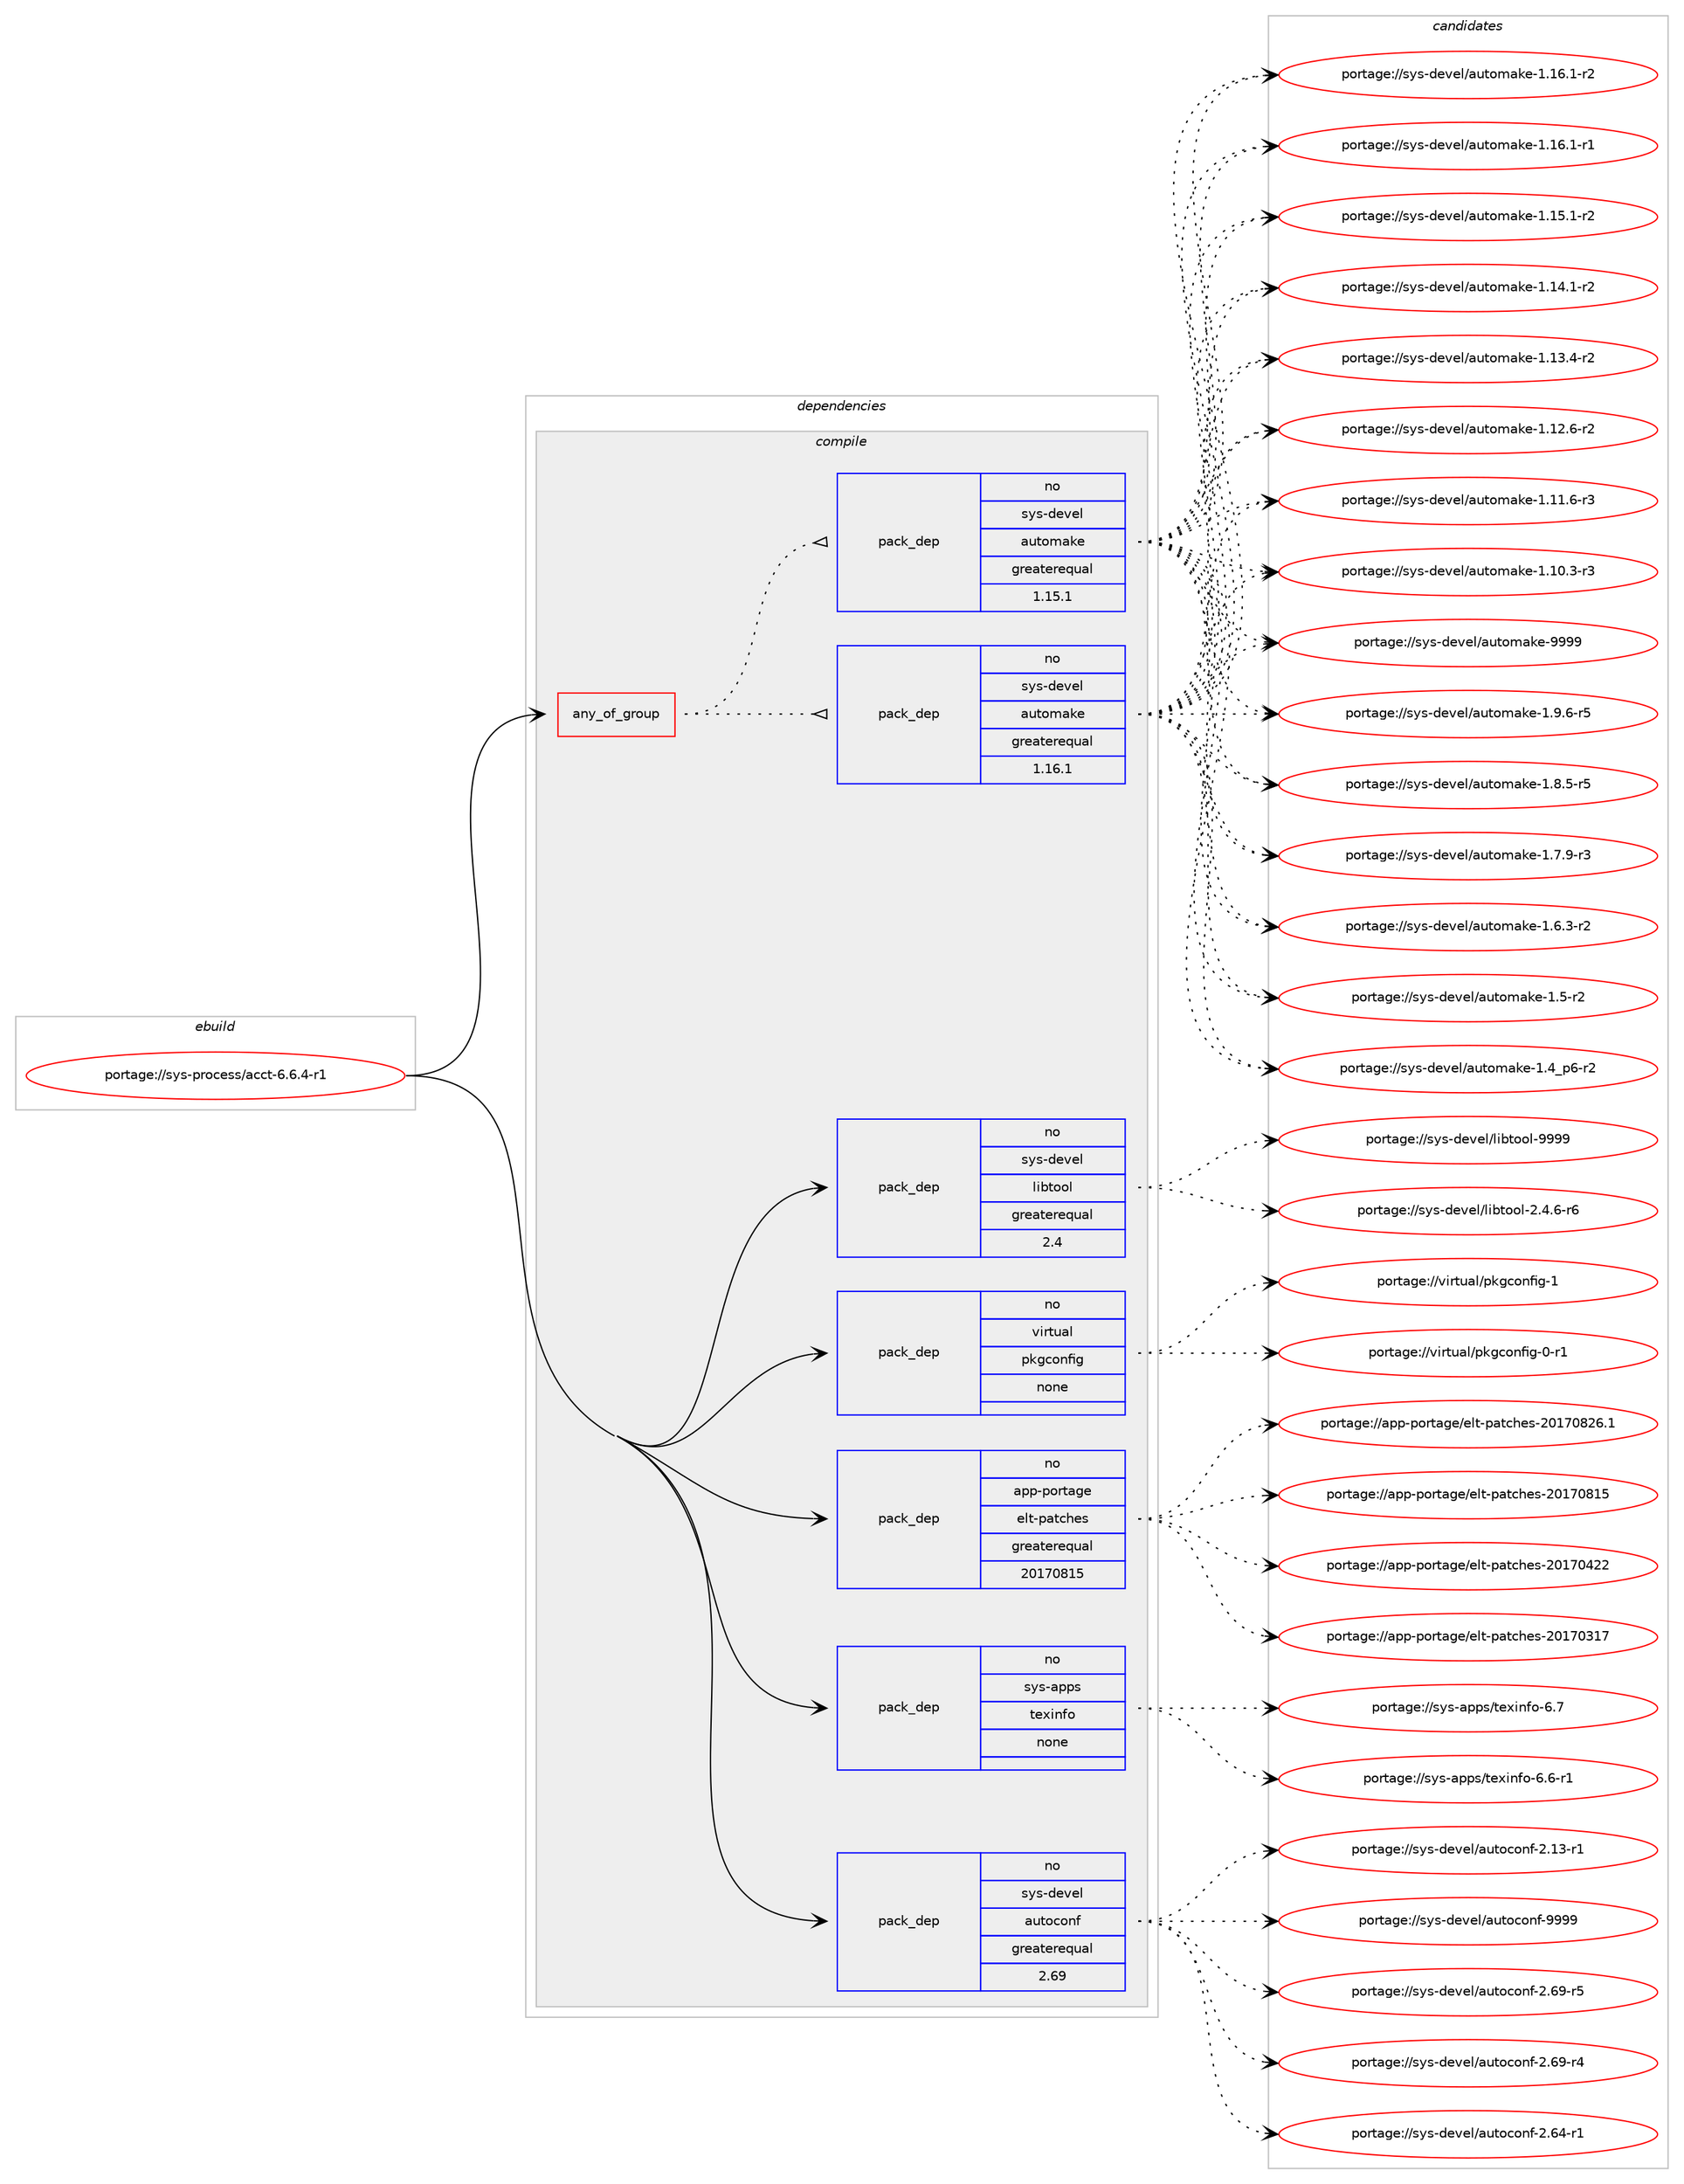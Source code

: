 digraph prolog {

# *************
# Graph options
# *************

newrank=true;
concentrate=true;
compound=true;
graph [rankdir=LR,fontname=Helvetica,fontsize=10,ranksep=1.5];#, ranksep=2.5, nodesep=0.2];
edge  [arrowhead=vee];
node  [fontname=Helvetica,fontsize=10];

# **********
# The ebuild
# **********

subgraph cluster_leftcol {
color=gray;
rank=same;
label=<<i>ebuild</i>>;
id [label="portage://sys-process/acct-6.6.4-r1", color=red, width=4, href="../sys-process/acct-6.6.4-r1.svg"];
}

# ****************
# The dependencies
# ****************

subgraph cluster_midcol {
color=gray;
label=<<i>dependencies</i>>;
subgraph cluster_compile {
fillcolor="#eeeeee";
style=filled;
label=<<i>compile</i>>;
subgraph any573 {
dependency21303 [label=<<TABLE BORDER="0" CELLBORDER="1" CELLSPACING="0" CELLPADDING="4"><TR><TD CELLPADDING="10">any_of_group</TD></TR></TABLE>>, shape=none, color=red];subgraph pack17633 {
dependency21304 [label=<<TABLE BORDER="0" CELLBORDER="1" CELLSPACING="0" CELLPADDING="4" WIDTH="220"><TR><TD ROWSPAN="6" CELLPADDING="30">pack_dep</TD></TR><TR><TD WIDTH="110">no</TD></TR><TR><TD>sys-devel</TD></TR><TR><TD>automake</TD></TR><TR><TD>greaterequal</TD></TR><TR><TD>1.16.1</TD></TR></TABLE>>, shape=none, color=blue];
}
dependency21303:e -> dependency21304:w [weight=20,style="dotted",arrowhead="oinv"];
subgraph pack17634 {
dependency21305 [label=<<TABLE BORDER="0" CELLBORDER="1" CELLSPACING="0" CELLPADDING="4" WIDTH="220"><TR><TD ROWSPAN="6" CELLPADDING="30">pack_dep</TD></TR><TR><TD WIDTH="110">no</TD></TR><TR><TD>sys-devel</TD></TR><TR><TD>automake</TD></TR><TR><TD>greaterequal</TD></TR><TR><TD>1.15.1</TD></TR></TABLE>>, shape=none, color=blue];
}
dependency21303:e -> dependency21305:w [weight=20,style="dotted",arrowhead="oinv"];
}
id:e -> dependency21303:w [weight=20,style="solid",arrowhead="vee"];
subgraph pack17635 {
dependency21306 [label=<<TABLE BORDER="0" CELLBORDER="1" CELLSPACING="0" CELLPADDING="4" WIDTH="220"><TR><TD ROWSPAN="6" CELLPADDING="30">pack_dep</TD></TR><TR><TD WIDTH="110">no</TD></TR><TR><TD>app-portage</TD></TR><TR><TD>elt-patches</TD></TR><TR><TD>greaterequal</TD></TR><TR><TD>20170815</TD></TR></TABLE>>, shape=none, color=blue];
}
id:e -> dependency21306:w [weight=20,style="solid",arrowhead="vee"];
subgraph pack17636 {
dependency21307 [label=<<TABLE BORDER="0" CELLBORDER="1" CELLSPACING="0" CELLPADDING="4" WIDTH="220"><TR><TD ROWSPAN="6" CELLPADDING="30">pack_dep</TD></TR><TR><TD WIDTH="110">no</TD></TR><TR><TD>sys-apps</TD></TR><TR><TD>texinfo</TD></TR><TR><TD>none</TD></TR><TR><TD></TD></TR></TABLE>>, shape=none, color=blue];
}
id:e -> dependency21307:w [weight=20,style="solid",arrowhead="vee"];
subgraph pack17637 {
dependency21308 [label=<<TABLE BORDER="0" CELLBORDER="1" CELLSPACING="0" CELLPADDING="4" WIDTH="220"><TR><TD ROWSPAN="6" CELLPADDING="30">pack_dep</TD></TR><TR><TD WIDTH="110">no</TD></TR><TR><TD>sys-devel</TD></TR><TR><TD>autoconf</TD></TR><TR><TD>greaterequal</TD></TR><TR><TD>2.69</TD></TR></TABLE>>, shape=none, color=blue];
}
id:e -> dependency21308:w [weight=20,style="solid",arrowhead="vee"];
subgraph pack17638 {
dependency21309 [label=<<TABLE BORDER="0" CELLBORDER="1" CELLSPACING="0" CELLPADDING="4" WIDTH="220"><TR><TD ROWSPAN="6" CELLPADDING="30">pack_dep</TD></TR><TR><TD WIDTH="110">no</TD></TR><TR><TD>sys-devel</TD></TR><TR><TD>libtool</TD></TR><TR><TD>greaterequal</TD></TR><TR><TD>2.4</TD></TR></TABLE>>, shape=none, color=blue];
}
id:e -> dependency21309:w [weight=20,style="solid",arrowhead="vee"];
subgraph pack17639 {
dependency21310 [label=<<TABLE BORDER="0" CELLBORDER="1" CELLSPACING="0" CELLPADDING="4" WIDTH="220"><TR><TD ROWSPAN="6" CELLPADDING="30">pack_dep</TD></TR><TR><TD WIDTH="110">no</TD></TR><TR><TD>virtual</TD></TR><TR><TD>pkgconfig</TD></TR><TR><TD>none</TD></TR><TR><TD></TD></TR></TABLE>>, shape=none, color=blue];
}
id:e -> dependency21310:w [weight=20,style="solid",arrowhead="vee"];
}
subgraph cluster_compileandrun {
fillcolor="#eeeeee";
style=filled;
label=<<i>compile and run</i>>;
}
subgraph cluster_run {
fillcolor="#eeeeee";
style=filled;
label=<<i>run</i>>;
}
}

# **************
# The candidates
# **************

subgraph cluster_choices {
rank=same;
color=gray;
label=<<i>candidates</i>>;

subgraph choice17633 {
color=black;
nodesep=1;
choice115121115451001011181011084797117116111109971071014557575757 [label="portage://sys-devel/automake-9999", color=red, width=4,href="../sys-devel/automake-9999.svg"];
choice115121115451001011181011084797117116111109971071014549465746544511453 [label="portage://sys-devel/automake-1.9.6-r5", color=red, width=4,href="../sys-devel/automake-1.9.6-r5.svg"];
choice115121115451001011181011084797117116111109971071014549465646534511453 [label="portage://sys-devel/automake-1.8.5-r5", color=red, width=4,href="../sys-devel/automake-1.8.5-r5.svg"];
choice115121115451001011181011084797117116111109971071014549465546574511451 [label="portage://sys-devel/automake-1.7.9-r3", color=red, width=4,href="../sys-devel/automake-1.7.9-r3.svg"];
choice115121115451001011181011084797117116111109971071014549465446514511450 [label="portage://sys-devel/automake-1.6.3-r2", color=red, width=4,href="../sys-devel/automake-1.6.3-r2.svg"];
choice11512111545100101118101108479711711611110997107101454946534511450 [label="portage://sys-devel/automake-1.5-r2", color=red, width=4,href="../sys-devel/automake-1.5-r2.svg"];
choice115121115451001011181011084797117116111109971071014549465295112544511450 [label="portage://sys-devel/automake-1.4_p6-r2", color=red, width=4,href="../sys-devel/automake-1.4_p6-r2.svg"];
choice11512111545100101118101108479711711611110997107101454946495446494511450 [label="portage://sys-devel/automake-1.16.1-r2", color=red, width=4,href="../sys-devel/automake-1.16.1-r2.svg"];
choice11512111545100101118101108479711711611110997107101454946495446494511449 [label="portage://sys-devel/automake-1.16.1-r1", color=red, width=4,href="../sys-devel/automake-1.16.1-r1.svg"];
choice11512111545100101118101108479711711611110997107101454946495346494511450 [label="portage://sys-devel/automake-1.15.1-r2", color=red, width=4,href="../sys-devel/automake-1.15.1-r2.svg"];
choice11512111545100101118101108479711711611110997107101454946495246494511450 [label="portage://sys-devel/automake-1.14.1-r2", color=red, width=4,href="../sys-devel/automake-1.14.1-r2.svg"];
choice11512111545100101118101108479711711611110997107101454946495146524511450 [label="portage://sys-devel/automake-1.13.4-r2", color=red, width=4,href="../sys-devel/automake-1.13.4-r2.svg"];
choice11512111545100101118101108479711711611110997107101454946495046544511450 [label="portage://sys-devel/automake-1.12.6-r2", color=red, width=4,href="../sys-devel/automake-1.12.6-r2.svg"];
choice11512111545100101118101108479711711611110997107101454946494946544511451 [label="portage://sys-devel/automake-1.11.6-r3", color=red, width=4,href="../sys-devel/automake-1.11.6-r3.svg"];
choice11512111545100101118101108479711711611110997107101454946494846514511451 [label="portage://sys-devel/automake-1.10.3-r3", color=red, width=4,href="../sys-devel/automake-1.10.3-r3.svg"];
dependency21304:e -> choice115121115451001011181011084797117116111109971071014557575757:w [style=dotted,weight="100"];
dependency21304:e -> choice115121115451001011181011084797117116111109971071014549465746544511453:w [style=dotted,weight="100"];
dependency21304:e -> choice115121115451001011181011084797117116111109971071014549465646534511453:w [style=dotted,weight="100"];
dependency21304:e -> choice115121115451001011181011084797117116111109971071014549465546574511451:w [style=dotted,weight="100"];
dependency21304:e -> choice115121115451001011181011084797117116111109971071014549465446514511450:w [style=dotted,weight="100"];
dependency21304:e -> choice11512111545100101118101108479711711611110997107101454946534511450:w [style=dotted,weight="100"];
dependency21304:e -> choice115121115451001011181011084797117116111109971071014549465295112544511450:w [style=dotted,weight="100"];
dependency21304:e -> choice11512111545100101118101108479711711611110997107101454946495446494511450:w [style=dotted,weight="100"];
dependency21304:e -> choice11512111545100101118101108479711711611110997107101454946495446494511449:w [style=dotted,weight="100"];
dependency21304:e -> choice11512111545100101118101108479711711611110997107101454946495346494511450:w [style=dotted,weight="100"];
dependency21304:e -> choice11512111545100101118101108479711711611110997107101454946495246494511450:w [style=dotted,weight="100"];
dependency21304:e -> choice11512111545100101118101108479711711611110997107101454946495146524511450:w [style=dotted,weight="100"];
dependency21304:e -> choice11512111545100101118101108479711711611110997107101454946495046544511450:w [style=dotted,weight="100"];
dependency21304:e -> choice11512111545100101118101108479711711611110997107101454946494946544511451:w [style=dotted,weight="100"];
dependency21304:e -> choice11512111545100101118101108479711711611110997107101454946494846514511451:w [style=dotted,weight="100"];
}
subgraph choice17634 {
color=black;
nodesep=1;
choice115121115451001011181011084797117116111109971071014557575757 [label="portage://sys-devel/automake-9999", color=red, width=4,href="../sys-devel/automake-9999.svg"];
choice115121115451001011181011084797117116111109971071014549465746544511453 [label="portage://sys-devel/automake-1.9.6-r5", color=red, width=4,href="../sys-devel/automake-1.9.6-r5.svg"];
choice115121115451001011181011084797117116111109971071014549465646534511453 [label="portage://sys-devel/automake-1.8.5-r5", color=red, width=4,href="../sys-devel/automake-1.8.5-r5.svg"];
choice115121115451001011181011084797117116111109971071014549465546574511451 [label="portage://sys-devel/automake-1.7.9-r3", color=red, width=4,href="../sys-devel/automake-1.7.9-r3.svg"];
choice115121115451001011181011084797117116111109971071014549465446514511450 [label="portage://sys-devel/automake-1.6.3-r2", color=red, width=4,href="../sys-devel/automake-1.6.3-r2.svg"];
choice11512111545100101118101108479711711611110997107101454946534511450 [label="portage://sys-devel/automake-1.5-r2", color=red, width=4,href="../sys-devel/automake-1.5-r2.svg"];
choice115121115451001011181011084797117116111109971071014549465295112544511450 [label="portage://sys-devel/automake-1.4_p6-r2", color=red, width=4,href="../sys-devel/automake-1.4_p6-r2.svg"];
choice11512111545100101118101108479711711611110997107101454946495446494511450 [label="portage://sys-devel/automake-1.16.1-r2", color=red, width=4,href="../sys-devel/automake-1.16.1-r2.svg"];
choice11512111545100101118101108479711711611110997107101454946495446494511449 [label="portage://sys-devel/automake-1.16.1-r1", color=red, width=4,href="../sys-devel/automake-1.16.1-r1.svg"];
choice11512111545100101118101108479711711611110997107101454946495346494511450 [label="portage://sys-devel/automake-1.15.1-r2", color=red, width=4,href="../sys-devel/automake-1.15.1-r2.svg"];
choice11512111545100101118101108479711711611110997107101454946495246494511450 [label="portage://sys-devel/automake-1.14.1-r2", color=red, width=4,href="../sys-devel/automake-1.14.1-r2.svg"];
choice11512111545100101118101108479711711611110997107101454946495146524511450 [label="portage://sys-devel/automake-1.13.4-r2", color=red, width=4,href="../sys-devel/automake-1.13.4-r2.svg"];
choice11512111545100101118101108479711711611110997107101454946495046544511450 [label="portage://sys-devel/automake-1.12.6-r2", color=red, width=4,href="../sys-devel/automake-1.12.6-r2.svg"];
choice11512111545100101118101108479711711611110997107101454946494946544511451 [label="portage://sys-devel/automake-1.11.6-r3", color=red, width=4,href="../sys-devel/automake-1.11.6-r3.svg"];
choice11512111545100101118101108479711711611110997107101454946494846514511451 [label="portage://sys-devel/automake-1.10.3-r3", color=red, width=4,href="../sys-devel/automake-1.10.3-r3.svg"];
dependency21305:e -> choice115121115451001011181011084797117116111109971071014557575757:w [style=dotted,weight="100"];
dependency21305:e -> choice115121115451001011181011084797117116111109971071014549465746544511453:w [style=dotted,weight="100"];
dependency21305:e -> choice115121115451001011181011084797117116111109971071014549465646534511453:w [style=dotted,weight="100"];
dependency21305:e -> choice115121115451001011181011084797117116111109971071014549465546574511451:w [style=dotted,weight="100"];
dependency21305:e -> choice115121115451001011181011084797117116111109971071014549465446514511450:w [style=dotted,weight="100"];
dependency21305:e -> choice11512111545100101118101108479711711611110997107101454946534511450:w [style=dotted,weight="100"];
dependency21305:e -> choice115121115451001011181011084797117116111109971071014549465295112544511450:w [style=dotted,weight="100"];
dependency21305:e -> choice11512111545100101118101108479711711611110997107101454946495446494511450:w [style=dotted,weight="100"];
dependency21305:e -> choice11512111545100101118101108479711711611110997107101454946495446494511449:w [style=dotted,weight="100"];
dependency21305:e -> choice11512111545100101118101108479711711611110997107101454946495346494511450:w [style=dotted,weight="100"];
dependency21305:e -> choice11512111545100101118101108479711711611110997107101454946495246494511450:w [style=dotted,weight="100"];
dependency21305:e -> choice11512111545100101118101108479711711611110997107101454946495146524511450:w [style=dotted,weight="100"];
dependency21305:e -> choice11512111545100101118101108479711711611110997107101454946495046544511450:w [style=dotted,weight="100"];
dependency21305:e -> choice11512111545100101118101108479711711611110997107101454946494946544511451:w [style=dotted,weight="100"];
dependency21305:e -> choice11512111545100101118101108479711711611110997107101454946494846514511451:w [style=dotted,weight="100"];
}
subgraph choice17635 {
color=black;
nodesep=1;
choice971121124511211111411697103101471011081164511297116991041011154550484955485650544649 [label="portage://app-portage/elt-patches-20170826.1", color=red, width=4,href="../app-portage/elt-patches-20170826.1.svg"];
choice97112112451121111141169710310147101108116451129711699104101115455048495548564953 [label="portage://app-portage/elt-patches-20170815", color=red, width=4,href="../app-portage/elt-patches-20170815.svg"];
choice97112112451121111141169710310147101108116451129711699104101115455048495548525050 [label="portage://app-portage/elt-patches-20170422", color=red, width=4,href="../app-portage/elt-patches-20170422.svg"];
choice97112112451121111141169710310147101108116451129711699104101115455048495548514955 [label="portage://app-portage/elt-patches-20170317", color=red, width=4,href="../app-portage/elt-patches-20170317.svg"];
dependency21306:e -> choice971121124511211111411697103101471011081164511297116991041011154550484955485650544649:w [style=dotted,weight="100"];
dependency21306:e -> choice97112112451121111141169710310147101108116451129711699104101115455048495548564953:w [style=dotted,weight="100"];
dependency21306:e -> choice97112112451121111141169710310147101108116451129711699104101115455048495548525050:w [style=dotted,weight="100"];
dependency21306:e -> choice97112112451121111141169710310147101108116451129711699104101115455048495548514955:w [style=dotted,weight="100"];
}
subgraph choice17636 {
color=black;
nodesep=1;
choice11512111545971121121154711610112010511010211145544655 [label="portage://sys-apps/texinfo-6.7", color=red, width=4,href="../sys-apps/texinfo-6.7.svg"];
choice115121115459711211211547116101120105110102111455446544511449 [label="portage://sys-apps/texinfo-6.6-r1", color=red, width=4,href="../sys-apps/texinfo-6.6-r1.svg"];
dependency21307:e -> choice11512111545971121121154711610112010511010211145544655:w [style=dotted,weight="100"];
dependency21307:e -> choice115121115459711211211547116101120105110102111455446544511449:w [style=dotted,weight="100"];
}
subgraph choice17637 {
color=black;
nodesep=1;
choice115121115451001011181011084797117116111991111101024557575757 [label="portage://sys-devel/autoconf-9999", color=red, width=4,href="../sys-devel/autoconf-9999.svg"];
choice1151211154510010111810110847971171161119911111010245504654574511453 [label="portage://sys-devel/autoconf-2.69-r5", color=red, width=4,href="../sys-devel/autoconf-2.69-r5.svg"];
choice1151211154510010111810110847971171161119911111010245504654574511452 [label="portage://sys-devel/autoconf-2.69-r4", color=red, width=4,href="../sys-devel/autoconf-2.69-r4.svg"];
choice1151211154510010111810110847971171161119911111010245504654524511449 [label="portage://sys-devel/autoconf-2.64-r1", color=red, width=4,href="../sys-devel/autoconf-2.64-r1.svg"];
choice1151211154510010111810110847971171161119911111010245504649514511449 [label="portage://sys-devel/autoconf-2.13-r1", color=red, width=4,href="../sys-devel/autoconf-2.13-r1.svg"];
dependency21308:e -> choice115121115451001011181011084797117116111991111101024557575757:w [style=dotted,weight="100"];
dependency21308:e -> choice1151211154510010111810110847971171161119911111010245504654574511453:w [style=dotted,weight="100"];
dependency21308:e -> choice1151211154510010111810110847971171161119911111010245504654574511452:w [style=dotted,weight="100"];
dependency21308:e -> choice1151211154510010111810110847971171161119911111010245504654524511449:w [style=dotted,weight="100"];
dependency21308:e -> choice1151211154510010111810110847971171161119911111010245504649514511449:w [style=dotted,weight="100"];
}
subgraph choice17638 {
color=black;
nodesep=1;
choice1151211154510010111810110847108105981161111111084557575757 [label="portage://sys-devel/libtool-9999", color=red, width=4,href="../sys-devel/libtool-9999.svg"];
choice1151211154510010111810110847108105981161111111084550465246544511454 [label="portage://sys-devel/libtool-2.4.6-r6", color=red, width=4,href="../sys-devel/libtool-2.4.6-r6.svg"];
dependency21309:e -> choice1151211154510010111810110847108105981161111111084557575757:w [style=dotted,weight="100"];
dependency21309:e -> choice1151211154510010111810110847108105981161111111084550465246544511454:w [style=dotted,weight="100"];
}
subgraph choice17639 {
color=black;
nodesep=1;
choice1181051141161179710847112107103991111101021051034549 [label="portage://virtual/pkgconfig-1", color=red, width=4,href="../virtual/pkgconfig-1.svg"];
choice11810511411611797108471121071039911111010210510345484511449 [label="portage://virtual/pkgconfig-0-r1", color=red, width=4,href="../virtual/pkgconfig-0-r1.svg"];
dependency21310:e -> choice1181051141161179710847112107103991111101021051034549:w [style=dotted,weight="100"];
dependency21310:e -> choice11810511411611797108471121071039911111010210510345484511449:w [style=dotted,weight="100"];
}
}

}
